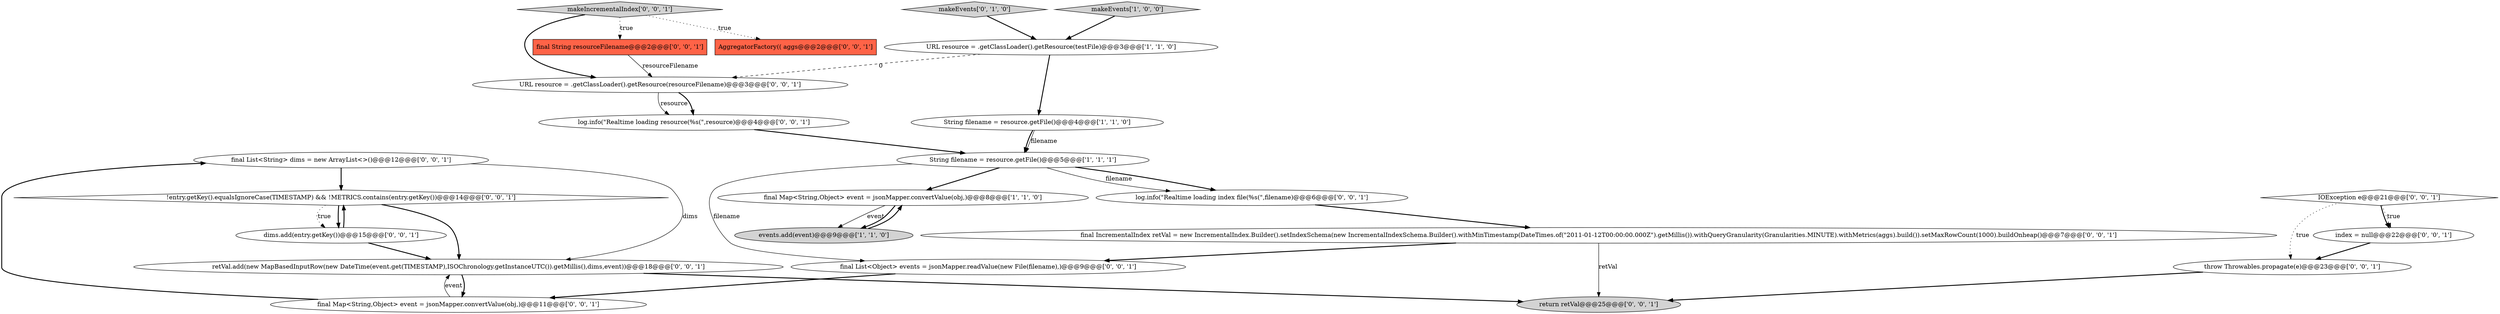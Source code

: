 digraph {
9 [style = filled, label = "final List<String> dims = new ArrayList<>()@@@12@@@['0', '0', '1']", fillcolor = white, shape = ellipse image = "AAA0AAABBB3BBB"];
10 [style = filled, label = "final String resourceFilename@@@2@@@['0', '0', '1']", fillcolor = tomato, shape = box image = "AAA0AAABBB3BBB"];
20 [style = filled, label = "makeIncrementalIndex['0', '0', '1']", fillcolor = lightgray, shape = diamond image = "AAA0AAABBB3BBB"];
23 [style = filled, label = "AggregatorFactory(( aggs@@@2@@@['0', '0', '1']", fillcolor = tomato, shape = box image = "AAA0AAABBB3BBB"];
8 [style = filled, label = "!entry.getKey().equalsIgnoreCase(TIMESTAMP) && !METRICS.contains(entry.getKey())@@@14@@@['0', '0', '1']", fillcolor = white, shape = diamond image = "AAA0AAABBB3BBB"];
22 [style = filled, label = "return retVal@@@25@@@['0', '0', '1']", fillcolor = lightgray, shape = ellipse image = "AAA0AAABBB3BBB"];
13 [style = filled, label = "throw Throwables.propagate(e)@@@23@@@['0', '0', '1']", fillcolor = white, shape = ellipse image = "AAA0AAABBB3BBB"];
5 [style = filled, label = "makeEvents['1', '0', '0']", fillcolor = lightgray, shape = diamond image = "AAA0AAABBB1BBB"];
18 [style = filled, label = "log.info(\"Realtime loading resource(%s(\",resource)@@@4@@@['0', '0', '1']", fillcolor = white, shape = ellipse image = "AAA0AAABBB3BBB"];
2 [style = filled, label = "final Map<String,Object> event = jsonMapper.convertValue(obj,)@@@8@@@['1', '1', '0']", fillcolor = white, shape = ellipse image = "AAA0AAABBB1BBB"];
12 [style = filled, label = "URL resource = .getClassLoader().getResource(resourceFilename)@@@3@@@['0', '0', '1']", fillcolor = white, shape = ellipse image = "AAA0AAABBB3BBB"];
15 [style = filled, label = "IOException e@@@21@@@['0', '0', '1']", fillcolor = white, shape = diamond image = "AAA0AAABBB3BBB"];
19 [style = filled, label = "dims.add(entry.getKey())@@@15@@@['0', '0', '1']", fillcolor = white, shape = ellipse image = "AAA0AAABBB3BBB"];
4 [style = filled, label = "String filename = resource.getFile()@@@4@@@['1', '1', '0']", fillcolor = white, shape = ellipse image = "AAA0AAABBB1BBB"];
14 [style = filled, label = "final List<Object> events = jsonMapper.readValue(new File(filename),)@@@9@@@['0', '0', '1']", fillcolor = white, shape = ellipse image = "AAA0AAABBB3BBB"];
3 [style = filled, label = "events.add(event)@@@9@@@['1', '1', '0']", fillcolor = lightgray, shape = ellipse image = "AAA0AAABBB1BBB"];
0 [style = filled, label = "String filename = resource.getFile()@@@5@@@['1', '1', '1']", fillcolor = white, shape = ellipse image = "AAA0AAABBB1BBB"];
1 [style = filled, label = "URL resource = .getClassLoader().getResource(testFile)@@@3@@@['1', '1', '0']", fillcolor = white, shape = ellipse image = "AAA0AAABBB1BBB"];
21 [style = filled, label = "final IncrementalIndex retVal = new IncrementalIndex.Builder().setIndexSchema(new IncrementalIndexSchema.Builder().withMinTimestamp(DateTimes.of(\"2011-01-12T00:00:00.000Z\").getMillis()).withQueryGranularity(Granularities.MINUTE).withMetrics(aggs).build()).setMaxRowCount(1000).buildOnheap()@@@7@@@['0', '0', '1']", fillcolor = white, shape = ellipse image = "AAA0AAABBB3BBB"];
7 [style = filled, label = "log.info(\"Realtime loading index file(%s(\",filename)@@@6@@@['0', '0', '1']", fillcolor = white, shape = ellipse image = "AAA0AAABBB3BBB"];
16 [style = filled, label = "index = null@@@22@@@['0', '0', '1']", fillcolor = white, shape = ellipse image = "AAA0AAABBB3BBB"];
6 [style = filled, label = "makeEvents['0', '1', '0']", fillcolor = lightgray, shape = diamond image = "AAA0AAABBB2BBB"];
17 [style = filled, label = "final Map<String,Object> event = jsonMapper.convertValue(obj,)@@@11@@@['0', '0', '1']", fillcolor = white, shape = ellipse image = "AAA0AAABBB3BBB"];
11 [style = filled, label = "retVal.add(new MapBasedInputRow(new DateTime(event.get(TIMESTAMP),ISOChronology.getInstanceUTC()).getMillis(),dims,event))@@@18@@@['0', '0', '1']", fillcolor = white, shape = ellipse image = "AAA0AAABBB3BBB"];
2->3 [style = solid, label="event"];
14->17 [style = bold, label=""];
11->22 [style = bold, label=""];
21->14 [style = bold, label=""];
15->13 [style = dotted, label="true"];
12->18 [style = solid, label="resource"];
3->2 [style = bold, label=""];
0->7 [style = bold, label=""];
5->1 [style = bold, label=""];
19->8 [style = bold, label=""];
13->22 [style = bold, label=""];
11->17 [style = bold, label=""];
16->13 [style = bold, label=""];
7->21 [style = bold, label=""];
8->19 [style = dotted, label="true"];
20->23 [style = dotted, label="true"];
2->3 [style = bold, label=""];
9->11 [style = solid, label="dims"];
17->11 [style = solid, label="event"];
8->11 [style = bold, label=""];
4->0 [style = solid, label="filename"];
20->10 [style = dotted, label="true"];
19->11 [style = bold, label=""];
17->9 [style = bold, label=""];
12->18 [style = bold, label=""];
15->16 [style = bold, label=""];
1->4 [style = bold, label=""];
1->12 [style = dashed, label="0"];
21->22 [style = solid, label="retVal"];
15->16 [style = dotted, label="true"];
0->7 [style = solid, label="filename"];
0->2 [style = bold, label=""];
9->8 [style = bold, label=""];
6->1 [style = bold, label=""];
0->14 [style = solid, label="filename"];
20->12 [style = bold, label=""];
4->0 [style = bold, label=""];
10->12 [style = solid, label="resourceFilename"];
8->19 [style = bold, label=""];
18->0 [style = bold, label=""];
}
